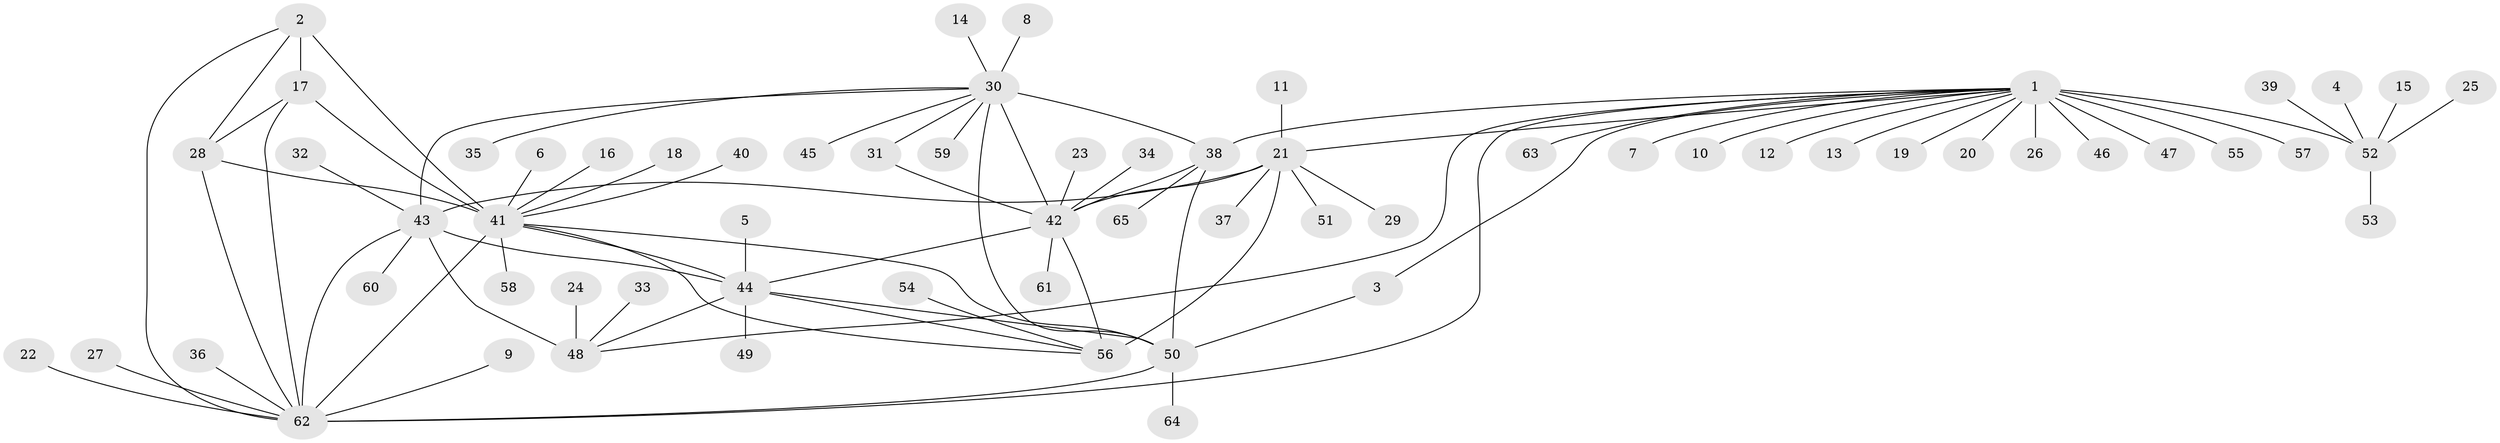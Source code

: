 // original degree distribution, {14: 0.015503875968992248, 6: 0.023255813953488372, 8: 0.046511627906976744, 9: 0.031007751937984496, 7: 0.046511627906976744, 11: 0.031007751937984496, 5: 0.015503875968992248, 13: 0.015503875968992248, 10: 0.007751937984496124, 1: 0.6201550387596899, 2: 0.11627906976744186, 4: 0.015503875968992248, 3: 0.015503875968992248}
// Generated by graph-tools (version 1.1) at 2025/50/03/09/25 03:50:31]
// undirected, 65 vertices, 87 edges
graph export_dot {
graph [start="1"]
  node [color=gray90,style=filled];
  1;
  2;
  3;
  4;
  5;
  6;
  7;
  8;
  9;
  10;
  11;
  12;
  13;
  14;
  15;
  16;
  17;
  18;
  19;
  20;
  21;
  22;
  23;
  24;
  25;
  26;
  27;
  28;
  29;
  30;
  31;
  32;
  33;
  34;
  35;
  36;
  37;
  38;
  39;
  40;
  41;
  42;
  43;
  44;
  45;
  46;
  47;
  48;
  49;
  50;
  51;
  52;
  53;
  54;
  55;
  56;
  57;
  58;
  59;
  60;
  61;
  62;
  63;
  64;
  65;
  1 -- 3 [weight=1.0];
  1 -- 7 [weight=1.0];
  1 -- 10 [weight=1.0];
  1 -- 12 [weight=1.0];
  1 -- 13 [weight=1.0];
  1 -- 19 [weight=1.0];
  1 -- 20 [weight=1.0];
  1 -- 21 [weight=1.0];
  1 -- 26 [weight=1.0];
  1 -- 38 [weight=1.0];
  1 -- 46 [weight=1.0];
  1 -- 47 [weight=1.0];
  1 -- 48 [weight=1.0];
  1 -- 52 [weight=8.0];
  1 -- 55 [weight=1.0];
  1 -- 57 [weight=1.0];
  1 -- 62 [weight=1.0];
  1 -- 63 [weight=1.0];
  2 -- 17 [weight=1.0];
  2 -- 28 [weight=1.0];
  2 -- 41 [weight=2.0];
  2 -- 62 [weight=1.0];
  3 -- 50 [weight=1.0];
  4 -- 52 [weight=1.0];
  5 -- 44 [weight=1.0];
  6 -- 41 [weight=1.0];
  8 -- 30 [weight=1.0];
  9 -- 62 [weight=1.0];
  11 -- 21 [weight=1.0];
  14 -- 30 [weight=1.0];
  15 -- 52 [weight=1.0];
  16 -- 41 [weight=1.0];
  17 -- 28 [weight=1.0];
  17 -- 41 [weight=2.0];
  17 -- 62 [weight=1.0];
  18 -- 41 [weight=1.0];
  21 -- 29 [weight=1.0];
  21 -- 37 [weight=1.0];
  21 -- 42 [weight=2.0];
  21 -- 43 [weight=1.0];
  21 -- 51 [weight=1.0];
  21 -- 56 [weight=3.0];
  22 -- 62 [weight=1.0];
  23 -- 42 [weight=1.0];
  24 -- 48 [weight=1.0];
  25 -- 52 [weight=1.0];
  27 -- 62 [weight=1.0];
  28 -- 41 [weight=2.0];
  28 -- 62 [weight=1.0];
  30 -- 31 [weight=1.0];
  30 -- 35 [weight=1.0];
  30 -- 38 [weight=4.0];
  30 -- 42 [weight=1.0];
  30 -- 43 [weight=1.0];
  30 -- 45 [weight=1.0];
  30 -- 50 [weight=4.0];
  30 -- 59 [weight=1.0];
  31 -- 42 [weight=1.0];
  32 -- 43 [weight=1.0];
  33 -- 48 [weight=1.0];
  34 -- 42 [weight=1.0];
  36 -- 62 [weight=1.0];
  38 -- 42 [weight=1.0];
  38 -- 50 [weight=1.0];
  38 -- 65 [weight=1.0];
  39 -- 52 [weight=1.0];
  40 -- 41 [weight=1.0];
  41 -- 44 [weight=1.0];
  41 -- 50 [weight=1.0];
  41 -- 56 [weight=1.0];
  41 -- 58 [weight=1.0];
  41 -- 62 [weight=2.0];
  42 -- 44 [weight=1.0];
  42 -- 56 [weight=6.0];
  42 -- 61 [weight=1.0];
  43 -- 44 [weight=4.0];
  43 -- 48 [weight=4.0];
  43 -- 60 [weight=1.0];
  43 -- 62 [weight=1.0];
  44 -- 48 [weight=1.0];
  44 -- 49 [weight=1.0];
  44 -- 50 [weight=1.0];
  44 -- 56 [weight=1.0];
  50 -- 62 [weight=1.0];
  50 -- 64 [weight=1.0];
  52 -- 53 [weight=1.0];
  54 -- 56 [weight=1.0];
}
